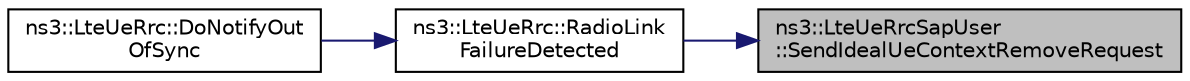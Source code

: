 digraph "ns3::LteUeRrcSapUser::SendIdealUeContextRemoveRequest"
{
 // LATEX_PDF_SIZE
  edge [fontname="Helvetica",fontsize="10",labelfontname="Helvetica",labelfontsize="10"];
  node [fontname="Helvetica",fontsize="10",shape=record];
  rankdir="RL";
  Node1 [label="ns3::LteUeRrcSapUser\l::SendIdealUeContextRemoveRequest",height=0.2,width=0.4,color="black", fillcolor="grey75", style="filled", fontcolor="black",tooltip="Send UE context remove request function."];
  Node1 -> Node2 [dir="back",color="midnightblue",fontsize="10",style="solid",fontname="Helvetica"];
  Node2 [label="ns3::LteUeRrc::RadioLink\lFailureDetected",height=0.2,width=0.4,color="black", fillcolor="white", style="filled",URL="$classns3_1_1_lte_ue_rrc.html#a814c54e80a110602cadf452321711836",tooltip="Radio link failure detected function."];
  Node2 -> Node3 [dir="back",color="midnightblue",fontsize="10",style="solid",fontname="Helvetica"];
  Node3 [label="ns3::LteUeRrc::DoNotifyOut\lOfSync",height=0.2,width=0.4,color="black", fillcolor="white", style="filled",URL="$classns3_1_1_lte_ue_rrc.html#a0a684abb571647ca019e16fc1761452c",tooltip="Do notify out of sync function."];
}
